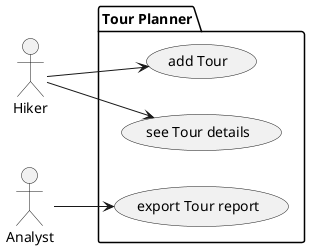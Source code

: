 @startuml

left to right direction

actor "Hiker" as h
actor "Analyst" as a

package "Tour Planner" {
    usecase "add Tour" as UC1
    usecase "see Tour details" as UC2
    usecase "export Tour report" as UC3
}

h --> UC1
h --> UC2

a --> UC3

@enduml
